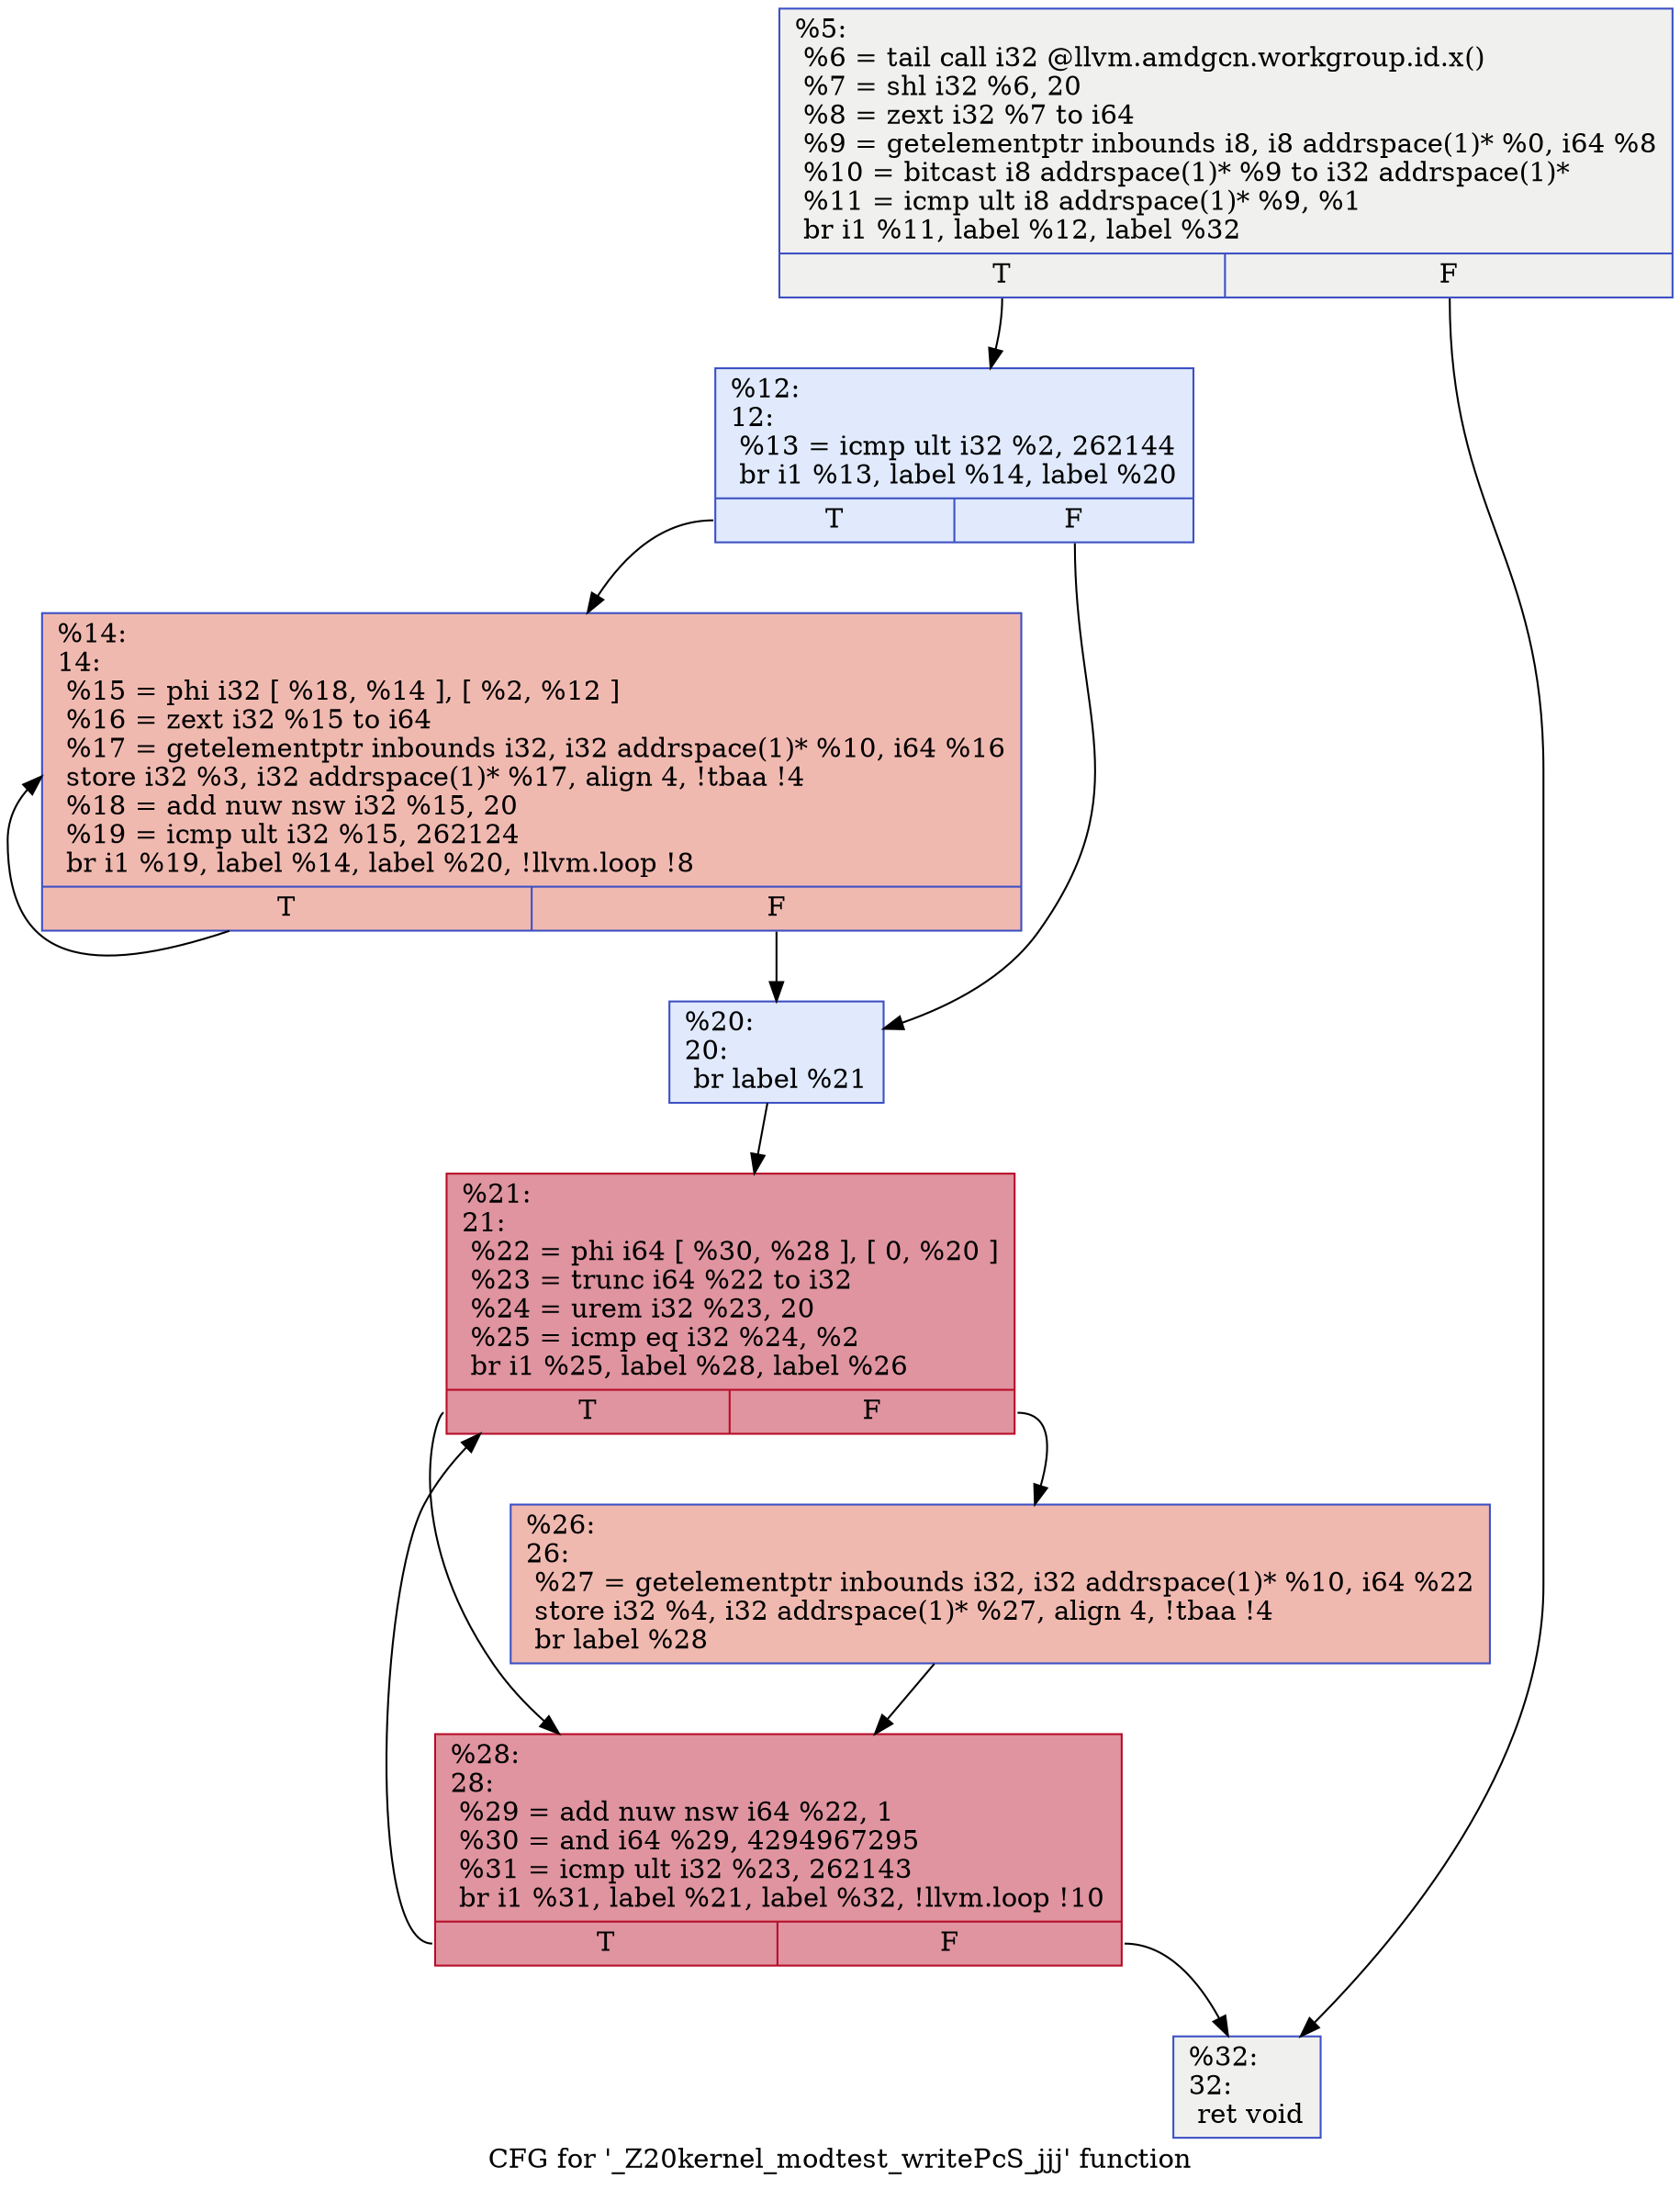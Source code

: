 digraph "CFG for '_Z20kernel_modtest_writePcS_jjj' function" {
	label="CFG for '_Z20kernel_modtest_writePcS_jjj' function";

	Node0x64c71f0 [shape=record,color="#3d50c3ff", style=filled, fillcolor="#dedcdb70",label="{%5:\l  %6 = tail call i32 @llvm.amdgcn.workgroup.id.x()\l  %7 = shl i32 %6, 20\l  %8 = zext i32 %7 to i64\l  %9 = getelementptr inbounds i8, i8 addrspace(1)* %0, i64 %8\l  %10 = bitcast i8 addrspace(1)* %9 to i32 addrspace(1)*\l  %11 = icmp ult i8 addrspace(1)* %9, %1\l  br i1 %11, label %12, label %32\l|{<s0>T|<s1>F}}"];
	Node0x64c71f0:s0 -> Node0x64c6470;
	Node0x64c71f0:s1 -> Node0x64c7d50;
	Node0x64c6470 [shape=record,color="#3d50c3ff", style=filled, fillcolor="#b9d0f970",label="{%12:\l12:                                               \l  %13 = icmp ult i32 %2, 262144\l  br i1 %13, label %14, label %20\l|{<s0>T|<s1>F}}"];
	Node0x64c6470:s0 -> Node0x64c7f50;
	Node0x64c6470:s1 -> Node0x64c7fa0;
	Node0x64c7f50 [shape=record,color="#3d50c3ff", style=filled, fillcolor="#de614d70",label="{%14:\l14:                                               \l  %15 = phi i32 [ %18, %14 ], [ %2, %12 ]\l  %16 = zext i32 %15 to i64\l  %17 = getelementptr inbounds i32, i32 addrspace(1)* %10, i64 %16\l  store i32 %3, i32 addrspace(1)* %17, align 4, !tbaa !4\l  %18 = add nuw nsw i32 %15, 20\l  %19 = icmp ult i32 %15, 262124\l  br i1 %19, label %14, label %20, !llvm.loop !8\l|{<s0>T|<s1>F}}"];
	Node0x64c7f50:s0 -> Node0x64c7f50;
	Node0x64c7f50:s1 -> Node0x64c7fa0;
	Node0x64c7fa0 [shape=record,color="#3d50c3ff", style=filled, fillcolor="#b9d0f970",label="{%20:\l20:                                               \l  br label %21\l}"];
	Node0x64c7fa0 -> Node0x64c9290;
	Node0x64c9290 [shape=record,color="#b70d28ff", style=filled, fillcolor="#b70d2870",label="{%21:\l21:                                               \l  %22 = phi i64 [ %30, %28 ], [ 0, %20 ]\l  %23 = trunc i64 %22 to i32\l  %24 = urem i32 %23, 20\l  %25 = icmp eq i32 %24, %2\l  br i1 %25, label %28, label %26\l|{<s0>T|<s1>F}}"];
	Node0x64c9290:s0 -> Node0x64c9350;
	Node0x64c9290:s1 -> Node0x64c9620;
	Node0x64c9620 [shape=record,color="#3d50c3ff", style=filled, fillcolor="#de614d70",label="{%26:\l26:                                               \l  %27 = getelementptr inbounds i32, i32 addrspace(1)* %10, i64 %22\l  store i32 %4, i32 addrspace(1)* %27, align 4, !tbaa !4\l  br label %28\l}"];
	Node0x64c9620 -> Node0x64c9350;
	Node0x64c9350 [shape=record,color="#b70d28ff", style=filled, fillcolor="#b70d2870",label="{%28:\l28:                                               \l  %29 = add nuw nsw i64 %22, 1\l  %30 = and i64 %29, 4294967295\l  %31 = icmp ult i32 %23, 262143\l  br i1 %31, label %21, label %32, !llvm.loop !10\l|{<s0>T|<s1>F}}"];
	Node0x64c9350:s0 -> Node0x64c9290;
	Node0x64c9350:s1 -> Node0x64c7d50;
	Node0x64c7d50 [shape=record,color="#3d50c3ff", style=filled, fillcolor="#dedcdb70",label="{%32:\l32:                                               \l  ret void\l}"];
}
